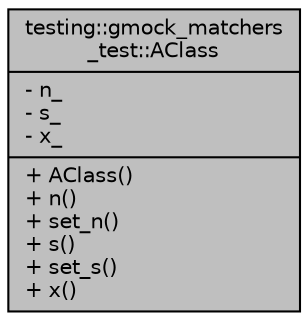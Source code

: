 digraph "testing::gmock_matchers_test::AClass"
{
  edge [fontname="Helvetica",fontsize="10",labelfontname="Helvetica",labelfontsize="10"];
  node [fontname="Helvetica",fontsize="10",shape=record];
  Node2 [label="{testing::gmock_matchers\l_test::AClass\n|- n_\l- s_\l- x_\l|+ AClass()\l+ n()\l+ set_n()\l+ s()\l+ set_s()\l+ x()\l}",height=0.2,width=0.4,color="black", fillcolor="grey75", style="filled", fontcolor="black"];
}
